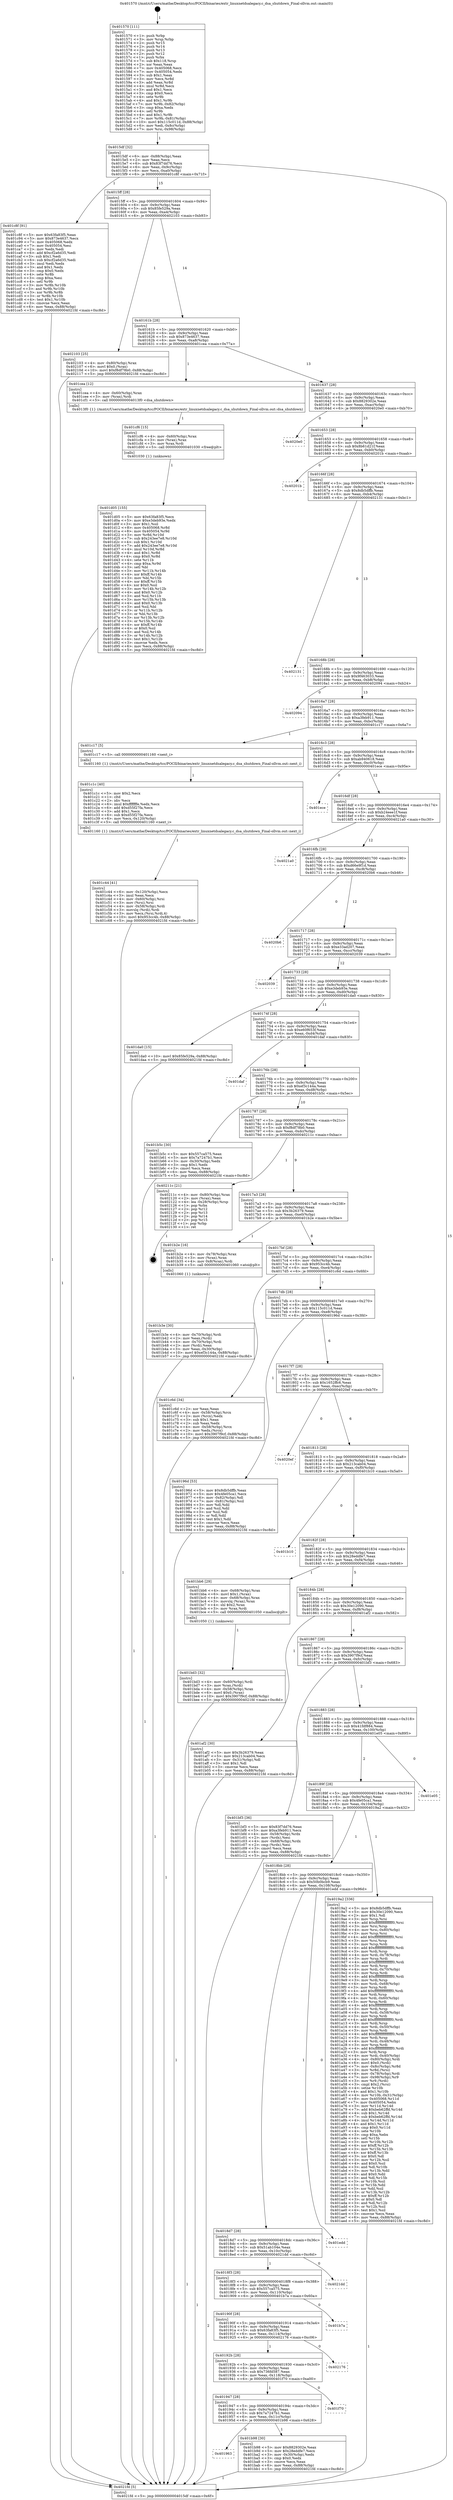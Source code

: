 digraph "0x401570" {
  label = "0x401570 (/mnt/c/Users/mathe/Desktop/tcc/POCII/binaries/extr_linuxnetdsalegacy.c_dsa_shutdown_Final-ollvm.out::main(0))"
  labelloc = "t"
  node[shape=record]

  Entry [label="",width=0.3,height=0.3,shape=circle,fillcolor=black,style=filled]
  "0x4015df" [label="{
     0x4015df [32]\l
     | [instrs]\l
     &nbsp;&nbsp;0x4015df \<+6\>: mov -0x88(%rbp),%eax\l
     &nbsp;&nbsp;0x4015e5 \<+2\>: mov %eax,%ecx\l
     &nbsp;&nbsp;0x4015e7 \<+6\>: sub $0x83f7dd76,%ecx\l
     &nbsp;&nbsp;0x4015ed \<+6\>: mov %eax,-0x9c(%rbp)\l
     &nbsp;&nbsp;0x4015f3 \<+6\>: mov %ecx,-0xa0(%rbp)\l
     &nbsp;&nbsp;0x4015f9 \<+6\>: je 0000000000401c8f \<main+0x71f\>\l
  }"]
  "0x401c8f" [label="{
     0x401c8f [91]\l
     | [instrs]\l
     &nbsp;&nbsp;0x401c8f \<+5\>: mov $0x63fa83f5,%eax\l
     &nbsp;&nbsp;0x401c94 \<+5\>: mov $0x873e4637,%ecx\l
     &nbsp;&nbsp;0x401c99 \<+7\>: mov 0x405068,%edx\l
     &nbsp;&nbsp;0x401ca0 \<+7\>: mov 0x405054,%esi\l
     &nbsp;&nbsp;0x401ca7 \<+2\>: mov %edx,%edi\l
     &nbsp;&nbsp;0x401ca9 \<+6\>: add $0xcf2a6d35,%edi\l
     &nbsp;&nbsp;0x401caf \<+3\>: sub $0x1,%edi\l
     &nbsp;&nbsp;0x401cb2 \<+6\>: sub $0xcf2a6d35,%edi\l
     &nbsp;&nbsp;0x401cb8 \<+3\>: imul %edi,%edx\l
     &nbsp;&nbsp;0x401cbb \<+3\>: and $0x1,%edx\l
     &nbsp;&nbsp;0x401cbe \<+3\>: cmp $0x0,%edx\l
     &nbsp;&nbsp;0x401cc1 \<+4\>: sete %r8b\l
     &nbsp;&nbsp;0x401cc5 \<+3\>: cmp $0xa,%esi\l
     &nbsp;&nbsp;0x401cc8 \<+4\>: setl %r9b\l
     &nbsp;&nbsp;0x401ccc \<+3\>: mov %r8b,%r10b\l
     &nbsp;&nbsp;0x401ccf \<+3\>: and %r9b,%r10b\l
     &nbsp;&nbsp;0x401cd2 \<+3\>: xor %r9b,%r8b\l
     &nbsp;&nbsp;0x401cd5 \<+3\>: or %r8b,%r10b\l
     &nbsp;&nbsp;0x401cd8 \<+4\>: test $0x1,%r10b\l
     &nbsp;&nbsp;0x401cdc \<+3\>: cmovne %ecx,%eax\l
     &nbsp;&nbsp;0x401cdf \<+6\>: mov %eax,-0x88(%rbp)\l
     &nbsp;&nbsp;0x401ce5 \<+5\>: jmp 00000000004021fd \<main+0xc8d\>\l
  }"]
  "0x4015ff" [label="{
     0x4015ff [28]\l
     | [instrs]\l
     &nbsp;&nbsp;0x4015ff \<+5\>: jmp 0000000000401604 \<main+0x94\>\l
     &nbsp;&nbsp;0x401604 \<+6\>: mov -0x9c(%rbp),%eax\l
     &nbsp;&nbsp;0x40160a \<+5\>: sub $0x85fe529a,%eax\l
     &nbsp;&nbsp;0x40160f \<+6\>: mov %eax,-0xa4(%rbp)\l
     &nbsp;&nbsp;0x401615 \<+6\>: je 0000000000402103 \<main+0xb93\>\l
  }"]
  Exit [label="",width=0.3,height=0.3,shape=circle,fillcolor=black,style=filled,peripheries=2]
  "0x402103" [label="{
     0x402103 [25]\l
     | [instrs]\l
     &nbsp;&nbsp;0x402103 \<+4\>: mov -0x80(%rbp),%rax\l
     &nbsp;&nbsp;0x402107 \<+6\>: movl $0x0,(%rax)\l
     &nbsp;&nbsp;0x40210d \<+10\>: movl $0xf8df78b0,-0x88(%rbp)\l
     &nbsp;&nbsp;0x402117 \<+5\>: jmp 00000000004021fd \<main+0xc8d\>\l
  }"]
  "0x40161b" [label="{
     0x40161b [28]\l
     | [instrs]\l
     &nbsp;&nbsp;0x40161b \<+5\>: jmp 0000000000401620 \<main+0xb0\>\l
     &nbsp;&nbsp;0x401620 \<+6\>: mov -0x9c(%rbp),%eax\l
     &nbsp;&nbsp;0x401626 \<+5\>: sub $0x873e4637,%eax\l
     &nbsp;&nbsp;0x40162b \<+6\>: mov %eax,-0xa8(%rbp)\l
     &nbsp;&nbsp;0x401631 \<+6\>: je 0000000000401cea \<main+0x77a\>\l
  }"]
  "0x401d05" [label="{
     0x401d05 [155]\l
     | [instrs]\l
     &nbsp;&nbsp;0x401d05 \<+5\>: mov $0x63fa83f5,%ecx\l
     &nbsp;&nbsp;0x401d0a \<+5\>: mov $0xe3deb93e,%edx\l
     &nbsp;&nbsp;0x401d0f \<+3\>: mov $0x1,%sil\l
     &nbsp;&nbsp;0x401d12 \<+8\>: mov 0x405068,%r8d\l
     &nbsp;&nbsp;0x401d1a \<+8\>: mov 0x405054,%r9d\l
     &nbsp;&nbsp;0x401d22 \<+3\>: mov %r8d,%r10d\l
     &nbsp;&nbsp;0x401d25 \<+7\>: sub $0x243ee7e8,%r10d\l
     &nbsp;&nbsp;0x401d2c \<+4\>: sub $0x1,%r10d\l
     &nbsp;&nbsp;0x401d30 \<+7\>: add $0x243ee7e8,%r10d\l
     &nbsp;&nbsp;0x401d37 \<+4\>: imul %r10d,%r8d\l
     &nbsp;&nbsp;0x401d3b \<+4\>: and $0x1,%r8d\l
     &nbsp;&nbsp;0x401d3f \<+4\>: cmp $0x0,%r8d\l
     &nbsp;&nbsp;0x401d43 \<+4\>: sete %r11b\l
     &nbsp;&nbsp;0x401d47 \<+4\>: cmp $0xa,%r9d\l
     &nbsp;&nbsp;0x401d4b \<+3\>: setl %bl\l
     &nbsp;&nbsp;0x401d4e \<+3\>: mov %r11b,%r14b\l
     &nbsp;&nbsp;0x401d51 \<+4\>: xor $0xff,%r14b\l
     &nbsp;&nbsp;0x401d55 \<+3\>: mov %bl,%r15b\l
     &nbsp;&nbsp;0x401d58 \<+4\>: xor $0xff,%r15b\l
     &nbsp;&nbsp;0x401d5c \<+4\>: xor $0x0,%sil\l
     &nbsp;&nbsp;0x401d60 \<+3\>: mov %r14b,%r12b\l
     &nbsp;&nbsp;0x401d63 \<+4\>: and $0x0,%r12b\l
     &nbsp;&nbsp;0x401d67 \<+3\>: and %sil,%r11b\l
     &nbsp;&nbsp;0x401d6a \<+3\>: mov %r15b,%r13b\l
     &nbsp;&nbsp;0x401d6d \<+4\>: and $0x0,%r13b\l
     &nbsp;&nbsp;0x401d71 \<+3\>: and %sil,%bl\l
     &nbsp;&nbsp;0x401d74 \<+3\>: or %r11b,%r12b\l
     &nbsp;&nbsp;0x401d77 \<+3\>: or %bl,%r13b\l
     &nbsp;&nbsp;0x401d7a \<+3\>: xor %r13b,%r12b\l
     &nbsp;&nbsp;0x401d7d \<+3\>: or %r15b,%r14b\l
     &nbsp;&nbsp;0x401d80 \<+4\>: xor $0xff,%r14b\l
     &nbsp;&nbsp;0x401d84 \<+4\>: or $0x0,%sil\l
     &nbsp;&nbsp;0x401d88 \<+3\>: and %sil,%r14b\l
     &nbsp;&nbsp;0x401d8b \<+3\>: or %r14b,%r12b\l
     &nbsp;&nbsp;0x401d8e \<+4\>: test $0x1,%r12b\l
     &nbsp;&nbsp;0x401d92 \<+3\>: cmovne %edx,%ecx\l
     &nbsp;&nbsp;0x401d95 \<+6\>: mov %ecx,-0x88(%rbp)\l
     &nbsp;&nbsp;0x401d9b \<+5\>: jmp 00000000004021fd \<main+0xc8d\>\l
  }"]
  "0x401cea" [label="{
     0x401cea [12]\l
     | [instrs]\l
     &nbsp;&nbsp;0x401cea \<+4\>: mov -0x60(%rbp),%rax\l
     &nbsp;&nbsp;0x401cee \<+3\>: mov (%rax),%rdi\l
     &nbsp;&nbsp;0x401cf1 \<+5\>: call 00000000004013f0 \<dsa_shutdown\>\l
     | [calls]\l
     &nbsp;&nbsp;0x4013f0 \{1\} (/mnt/c/Users/mathe/Desktop/tcc/POCII/binaries/extr_linuxnetdsalegacy.c_dsa_shutdown_Final-ollvm.out::dsa_shutdown)\l
  }"]
  "0x401637" [label="{
     0x401637 [28]\l
     | [instrs]\l
     &nbsp;&nbsp;0x401637 \<+5\>: jmp 000000000040163c \<main+0xcc\>\l
     &nbsp;&nbsp;0x40163c \<+6\>: mov -0x9c(%rbp),%eax\l
     &nbsp;&nbsp;0x401642 \<+5\>: sub $0x8829302e,%eax\l
     &nbsp;&nbsp;0x401647 \<+6\>: mov %eax,-0xac(%rbp)\l
     &nbsp;&nbsp;0x40164d \<+6\>: je 00000000004020e0 \<main+0xb70\>\l
  }"]
  "0x401cf6" [label="{
     0x401cf6 [15]\l
     | [instrs]\l
     &nbsp;&nbsp;0x401cf6 \<+4\>: mov -0x60(%rbp),%rax\l
     &nbsp;&nbsp;0x401cfa \<+3\>: mov (%rax),%rax\l
     &nbsp;&nbsp;0x401cfd \<+3\>: mov %rax,%rdi\l
     &nbsp;&nbsp;0x401d00 \<+5\>: call 0000000000401030 \<free@plt\>\l
     | [calls]\l
     &nbsp;&nbsp;0x401030 \{1\} (unknown)\l
  }"]
  "0x4020e0" [label="{
     0x4020e0\l
  }", style=dashed]
  "0x401653" [label="{
     0x401653 [28]\l
     | [instrs]\l
     &nbsp;&nbsp;0x401653 \<+5\>: jmp 0000000000401658 \<main+0xe8\>\l
     &nbsp;&nbsp;0x401658 \<+6\>: mov -0x9c(%rbp),%eax\l
     &nbsp;&nbsp;0x40165e \<+5\>: sub $0x8b61d21f,%eax\l
     &nbsp;&nbsp;0x401663 \<+6\>: mov %eax,-0xb0(%rbp)\l
     &nbsp;&nbsp;0x401669 \<+6\>: je 000000000040201b \<main+0xaab\>\l
  }"]
  "0x401c44" [label="{
     0x401c44 [41]\l
     | [instrs]\l
     &nbsp;&nbsp;0x401c44 \<+6\>: mov -0x120(%rbp),%ecx\l
     &nbsp;&nbsp;0x401c4a \<+3\>: imul %eax,%ecx\l
     &nbsp;&nbsp;0x401c4d \<+4\>: mov -0x60(%rbp),%rsi\l
     &nbsp;&nbsp;0x401c51 \<+3\>: mov (%rsi),%rsi\l
     &nbsp;&nbsp;0x401c54 \<+4\>: mov -0x58(%rbp),%rdi\l
     &nbsp;&nbsp;0x401c58 \<+3\>: movslq (%rdi),%rdi\l
     &nbsp;&nbsp;0x401c5b \<+3\>: mov %ecx,(%rsi,%rdi,4)\l
     &nbsp;&nbsp;0x401c5e \<+10\>: movl $0x953cc4b,-0x88(%rbp)\l
     &nbsp;&nbsp;0x401c68 \<+5\>: jmp 00000000004021fd \<main+0xc8d\>\l
  }"]
  "0x40201b" [label="{
     0x40201b\l
  }", style=dashed]
  "0x40166f" [label="{
     0x40166f [28]\l
     | [instrs]\l
     &nbsp;&nbsp;0x40166f \<+5\>: jmp 0000000000401674 \<main+0x104\>\l
     &nbsp;&nbsp;0x401674 \<+6\>: mov -0x9c(%rbp),%eax\l
     &nbsp;&nbsp;0x40167a \<+5\>: sub $0x8db5dffb,%eax\l
     &nbsp;&nbsp;0x40167f \<+6\>: mov %eax,-0xb4(%rbp)\l
     &nbsp;&nbsp;0x401685 \<+6\>: je 0000000000402131 \<main+0xbc1\>\l
  }"]
  "0x401c1c" [label="{
     0x401c1c [40]\l
     | [instrs]\l
     &nbsp;&nbsp;0x401c1c \<+5\>: mov $0x2,%ecx\l
     &nbsp;&nbsp;0x401c21 \<+1\>: cltd\l
     &nbsp;&nbsp;0x401c22 \<+2\>: idiv %ecx\l
     &nbsp;&nbsp;0x401c24 \<+6\>: imul $0xfffffffe,%edx,%ecx\l
     &nbsp;&nbsp;0x401c2a \<+6\>: add $0xd55f27fa,%ecx\l
     &nbsp;&nbsp;0x401c30 \<+3\>: add $0x1,%ecx\l
     &nbsp;&nbsp;0x401c33 \<+6\>: sub $0xd55f27fa,%ecx\l
     &nbsp;&nbsp;0x401c39 \<+6\>: mov %ecx,-0x120(%rbp)\l
     &nbsp;&nbsp;0x401c3f \<+5\>: call 0000000000401160 \<next_i\>\l
     | [calls]\l
     &nbsp;&nbsp;0x401160 \{1\} (/mnt/c/Users/mathe/Desktop/tcc/POCII/binaries/extr_linuxnetdsalegacy.c_dsa_shutdown_Final-ollvm.out::next_i)\l
  }"]
  "0x402131" [label="{
     0x402131\l
  }", style=dashed]
  "0x40168b" [label="{
     0x40168b [28]\l
     | [instrs]\l
     &nbsp;&nbsp;0x40168b \<+5\>: jmp 0000000000401690 \<main+0x120\>\l
     &nbsp;&nbsp;0x401690 \<+6\>: mov -0x9c(%rbp),%eax\l
     &nbsp;&nbsp;0x401696 \<+5\>: sub $0x9f463033,%eax\l
     &nbsp;&nbsp;0x40169b \<+6\>: mov %eax,-0xb8(%rbp)\l
     &nbsp;&nbsp;0x4016a1 \<+6\>: je 0000000000402094 \<main+0xb24\>\l
  }"]
  "0x401bd3" [label="{
     0x401bd3 [32]\l
     | [instrs]\l
     &nbsp;&nbsp;0x401bd3 \<+4\>: mov -0x60(%rbp),%rdi\l
     &nbsp;&nbsp;0x401bd7 \<+3\>: mov %rax,(%rdi)\l
     &nbsp;&nbsp;0x401bda \<+4\>: mov -0x58(%rbp),%rax\l
     &nbsp;&nbsp;0x401bde \<+6\>: movl $0x0,(%rax)\l
     &nbsp;&nbsp;0x401be4 \<+10\>: movl $0x3907f9cf,-0x88(%rbp)\l
     &nbsp;&nbsp;0x401bee \<+5\>: jmp 00000000004021fd \<main+0xc8d\>\l
  }"]
  "0x402094" [label="{
     0x402094\l
  }", style=dashed]
  "0x4016a7" [label="{
     0x4016a7 [28]\l
     | [instrs]\l
     &nbsp;&nbsp;0x4016a7 \<+5\>: jmp 00000000004016ac \<main+0x13c\>\l
     &nbsp;&nbsp;0x4016ac \<+6\>: mov -0x9c(%rbp),%eax\l
     &nbsp;&nbsp;0x4016b2 \<+5\>: sub $0xa3feb911,%eax\l
     &nbsp;&nbsp;0x4016b7 \<+6\>: mov %eax,-0xbc(%rbp)\l
     &nbsp;&nbsp;0x4016bd \<+6\>: je 0000000000401c17 \<main+0x6a7\>\l
  }"]
  "0x401963" [label="{
     0x401963\l
  }", style=dashed]
  "0x401c17" [label="{
     0x401c17 [5]\l
     | [instrs]\l
     &nbsp;&nbsp;0x401c17 \<+5\>: call 0000000000401160 \<next_i\>\l
     | [calls]\l
     &nbsp;&nbsp;0x401160 \{1\} (/mnt/c/Users/mathe/Desktop/tcc/POCII/binaries/extr_linuxnetdsalegacy.c_dsa_shutdown_Final-ollvm.out::next_i)\l
  }"]
  "0x4016c3" [label="{
     0x4016c3 [28]\l
     | [instrs]\l
     &nbsp;&nbsp;0x4016c3 \<+5\>: jmp 00000000004016c8 \<main+0x158\>\l
     &nbsp;&nbsp;0x4016c8 \<+6\>: mov -0x9c(%rbp),%eax\l
     &nbsp;&nbsp;0x4016ce \<+5\>: sub $0xab940618,%eax\l
     &nbsp;&nbsp;0x4016d3 \<+6\>: mov %eax,-0xc0(%rbp)\l
     &nbsp;&nbsp;0x4016d9 \<+6\>: je 0000000000401ece \<main+0x95e\>\l
  }"]
  "0x401b98" [label="{
     0x401b98 [30]\l
     | [instrs]\l
     &nbsp;&nbsp;0x401b98 \<+5\>: mov $0x8829302e,%eax\l
     &nbsp;&nbsp;0x401b9d \<+5\>: mov $0x28eddfe7,%ecx\l
     &nbsp;&nbsp;0x401ba2 \<+3\>: mov -0x30(%rbp),%edx\l
     &nbsp;&nbsp;0x401ba5 \<+3\>: cmp $0x0,%edx\l
     &nbsp;&nbsp;0x401ba8 \<+3\>: cmove %ecx,%eax\l
     &nbsp;&nbsp;0x401bab \<+6\>: mov %eax,-0x88(%rbp)\l
     &nbsp;&nbsp;0x401bb1 \<+5\>: jmp 00000000004021fd \<main+0xc8d\>\l
  }"]
  "0x401ece" [label="{
     0x401ece\l
  }", style=dashed]
  "0x4016df" [label="{
     0x4016df [28]\l
     | [instrs]\l
     &nbsp;&nbsp;0x4016df \<+5\>: jmp 00000000004016e4 \<main+0x174\>\l
     &nbsp;&nbsp;0x4016e4 \<+6\>: mov -0x9c(%rbp),%eax\l
     &nbsp;&nbsp;0x4016ea \<+5\>: sub $0xb24eee1f,%eax\l
     &nbsp;&nbsp;0x4016ef \<+6\>: mov %eax,-0xc4(%rbp)\l
     &nbsp;&nbsp;0x4016f5 \<+6\>: je 00000000004021a0 \<main+0xc30\>\l
  }"]
  "0x401947" [label="{
     0x401947 [28]\l
     | [instrs]\l
     &nbsp;&nbsp;0x401947 \<+5\>: jmp 000000000040194c \<main+0x3dc\>\l
     &nbsp;&nbsp;0x40194c \<+6\>: mov -0x9c(%rbp),%eax\l
     &nbsp;&nbsp;0x401952 \<+5\>: sub $0x7a7247b1,%eax\l
     &nbsp;&nbsp;0x401957 \<+6\>: mov %eax,-0x11c(%rbp)\l
     &nbsp;&nbsp;0x40195d \<+6\>: je 0000000000401b98 \<main+0x628\>\l
  }"]
  "0x4021a0" [label="{
     0x4021a0\l
  }", style=dashed]
  "0x4016fb" [label="{
     0x4016fb [28]\l
     | [instrs]\l
     &nbsp;&nbsp;0x4016fb \<+5\>: jmp 0000000000401700 \<main+0x190\>\l
     &nbsp;&nbsp;0x401700 \<+6\>: mov -0x9c(%rbp),%eax\l
     &nbsp;&nbsp;0x401706 \<+5\>: sub $0xd66e9f1d,%eax\l
     &nbsp;&nbsp;0x40170b \<+6\>: mov %eax,-0xc8(%rbp)\l
     &nbsp;&nbsp;0x401711 \<+6\>: je 00000000004020b6 \<main+0xb46\>\l
  }"]
  "0x401f70" [label="{
     0x401f70\l
  }", style=dashed]
  "0x4020b6" [label="{
     0x4020b6\l
  }", style=dashed]
  "0x401717" [label="{
     0x401717 [28]\l
     | [instrs]\l
     &nbsp;&nbsp;0x401717 \<+5\>: jmp 000000000040171c \<main+0x1ac\>\l
     &nbsp;&nbsp;0x40171c \<+6\>: mov -0x9c(%rbp),%eax\l
     &nbsp;&nbsp;0x401722 \<+5\>: sub $0xe33ad207,%eax\l
     &nbsp;&nbsp;0x401727 \<+6\>: mov %eax,-0xcc(%rbp)\l
     &nbsp;&nbsp;0x40172d \<+6\>: je 0000000000402039 \<main+0xac9\>\l
  }"]
  "0x40192b" [label="{
     0x40192b [28]\l
     | [instrs]\l
     &nbsp;&nbsp;0x40192b \<+5\>: jmp 0000000000401930 \<main+0x3c0\>\l
     &nbsp;&nbsp;0x401930 \<+6\>: mov -0x9c(%rbp),%eax\l
     &nbsp;&nbsp;0x401936 \<+5\>: sub $0x736fd587,%eax\l
     &nbsp;&nbsp;0x40193b \<+6\>: mov %eax,-0x118(%rbp)\l
     &nbsp;&nbsp;0x401941 \<+6\>: je 0000000000401f70 \<main+0xa00\>\l
  }"]
  "0x402039" [label="{
     0x402039\l
  }", style=dashed]
  "0x401733" [label="{
     0x401733 [28]\l
     | [instrs]\l
     &nbsp;&nbsp;0x401733 \<+5\>: jmp 0000000000401738 \<main+0x1c8\>\l
     &nbsp;&nbsp;0x401738 \<+6\>: mov -0x9c(%rbp),%eax\l
     &nbsp;&nbsp;0x40173e \<+5\>: sub $0xe3deb93e,%eax\l
     &nbsp;&nbsp;0x401743 \<+6\>: mov %eax,-0xd0(%rbp)\l
     &nbsp;&nbsp;0x401749 \<+6\>: je 0000000000401da0 \<main+0x830\>\l
  }"]
  "0x402176" [label="{
     0x402176\l
  }", style=dashed]
  "0x401da0" [label="{
     0x401da0 [15]\l
     | [instrs]\l
     &nbsp;&nbsp;0x401da0 \<+10\>: movl $0x85fe529a,-0x88(%rbp)\l
     &nbsp;&nbsp;0x401daa \<+5\>: jmp 00000000004021fd \<main+0xc8d\>\l
  }"]
  "0x40174f" [label="{
     0x40174f [28]\l
     | [instrs]\l
     &nbsp;&nbsp;0x40174f \<+5\>: jmp 0000000000401754 \<main+0x1e4\>\l
     &nbsp;&nbsp;0x401754 \<+6\>: mov -0x9c(%rbp),%eax\l
     &nbsp;&nbsp;0x40175a \<+5\>: sub $0xe60f653f,%eax\l
     &nbsp;&nbsp;0x40175f \<+6\>: mov %eax,-0xd4(%rbp)\l
     &nbsp;&nbsp;0x401765 \<+6\>: je 0000000000401daf \<main+0x83f\>\l
  }"]
  "0x40190f" [label="{
     0x40190f [28]\l
     | [instrs]\l
     &nbsp;&nbsp;0x40190f \<+5\>: jmp 0000000000401914 \<main+0x3a4\>\l
     &nbsp;&nbsp;0x401914 \<+6\>: mov -0x9c(%rbp),%eax\l
     &nbsp;&nbsp;0x40191a \<+5\>: sub $0x63fa83f5,%eax\l
     &nbsp;&nbsp;0x40191f \<+6\>: mov %eax,-0x114(%rbp)\l
     &nbsp;&nbsp;0x401925 \<+6\>: je 0000000000402176 \<main+0xc06\>\l
  }"]
  "0x401daf" [label="{
     0x401daf\l
  }", style=dashed]
  "0x40176b" [label="{
     0x40176b [28]\l
     | [instrs]\l
     &nbsp;&nbsp;0x40176b \<+5\>: jmp 0000000000401770 \<main+0x200\>\l
     &nbsp;&nbsp;0x401770 \<+6\>: mov -0x9c(%rbp),%eax\l
     &nbsp;&nbsp;0x401776 \<+5\>: sub $0xef3c144a,%eax\l
     &nbsp;&nbsp;0x40177b \<+6\>: mov %eax,-0xd8(%rbp)\l
     &nbsp;&nbsp;0x401781 \<+6\>: je 0000000000401b5c \<main+0x5ec\>\l
  }"]
  "0x401b7a" [label="{
     0x401b7a\l
  }", style=dashed]
  "0x401b5c" [label="{
     0x401b5c [30]\l
     | [instrs]\l
     &nbsp;&nbsp;0x401b5c \<+5\>: mov $0x557ca575,%eax\l
     &nbsp;&nbsp;0x401b61 \<+5\>: mov $0x7a7247b1,%ecx\l
     &nbsp;&nbsp;0x401b66 \<+3\>: mov -0x30(%rbp),%edx\l
     &nbsp;&nbsp;0x401b69 \<+3\>: cmp $0x1,%edx\l
     &nbsp;&nbsp;0x401b6c \<+3\>: cmovl %ecx,%eax\l
     &nbsp;&nbsp;0x401b6f \<+6\>: mov %eax,-0x88(%rbp)\l
     &nbsp;&nbsp;0x401b75 \<+5\>: jmp 00000000004021fd \<main+0xc8d\>\l
  }"]
  "0x401787" [label="{
     0x401787 [28]\l
     | [instrs]\l
     &nbsp;&nbsp;0x401787 \<+5\>: jmp 000000000040178c \<main+0x21c\>\l
     &nbsp;&nbsp;0x40178c \<+6\>: mov -0x9c(%rbp),%eax\l
     &nbsp;&nbsp;0x401792 \<+5\>: sub $0xf8df78b0,%eax\l
     &nbsp;&nbsp;0x401797 \<+6\>: mov %eax,-0xdc(%rbp)\l
     &nbsp;&nbsp;0x40179d \<+6\>: je 000000000040211c \<main+0xbac\>\l
  }"]
  "0x4018f3" [label="{
     0x4018f3 [28]\l
     | [instrs]\l
     &nbsp;&nbsp;0x4018f3 \<+5\>: jmp 00000000004018f8 \<main+0x388\>\l
     &nbsp;&nbsp;0x4018f8 \<+6\>: mov -0x9c(%rbp),%eax\l
     &nbsp;&nbsp;0x4018fe \<+5\>: sub $0x557ca575,%eax\l
     &nbsp;&nbsp;0x401903 \<+6\>: mov %eax,-0x110(%rbp)\l
     &nbsp;&nbsp;0x401909 \<+6\>: je 0000000000401b7a \<main+0x60a\>\l
  }"]
  "0x40211c" [label="{
     0x40211c [21]\l
     | [instrs]\l
     &nbsp;&nbsp;0x40211c \<+4\>: mov -0x80(%rbp),%rax\l
     &nbsp;&nbsp;0x402120 \<+2\>: mov (%rax),%eax\l
     &nbsp;&nbsp;0x402122 \<+4\>: lea -0x28(%rbp),%rsp\l
     &nbsp;&nbsp;0x402126 \<+1\>: pop %rbx\l
     &nbsp;&nbsp;0x402127 \<+2\>: pop %r12\l
     &nbsp;&nbsp;0x402129 \<+2\>: pop %r13\l
     &nbsp;&nbsp;0x40212b \<+2\>: pop %r14\l
     &nbsp;&nbsp;0x40212d \<+2\>: pop %r15\l
     &nbsp;&nbsp;0x40212f \<+1\>: pop %rbp\l
     &nbsp;&nbsp;0x402130 \<+1\>: ret\l
  }"]
  "0x4017a3" [label="{
     0x4017a3 [28]\l
     | [instrs]\l
     &nbsp;&nbsp;0x4017a3 \<+5\>: jmp 00000000004017a8 \<main+0x238\>\l
     &nbsp;&nbsp;0x4017a8 \<+6\>: mov -0x9c(%rbp),%eax\l
     &nbsp;&nbsp;0x4017ae \<+5\>: sub $0x3b26379,%eax\l
     &nbsp;&nbsp;0x4017b3 \<+6\>: mov %eax,-0xe0(%rbp)\l
     &nbsp;&nbsp;0x4017b9 \<+6\>: je 0000000000401b2e \<main+0x5be\>\l
  }"]
  "0x4021dd" [label="{
     0x4021dd\l
  }", style=dashed]
  "0x401b2e" [label="{
     0x401b2e [16]\l
     | [instrs]\l
     &nbsp;&nbsp;0x401b2e \<+4\>: mov -0x78(%rbp),%rax\l
     &nbsp;&nbsp;0x401b32 \<+3\>: mov (%rax),%rax\l
     &nbsp;&nbsp;0x401b35 \<+4\>: mov 0x8(%rax),%rdi\l
     &nbsp;&nbsp;0x401b39 \<+5\>: call 0000000000401060 \<atoi@plt\>\l
     | [calls]\l
     &nbsp;&nbsp;0x401060 \{1\} (unknown)\l
  }"]
  "0x4017bf" [label="{
     0x4017bf [28]\l
     | [instrs]\l
     &nbsp;&nbsp;0x4017bf \<+5\>: jmp 00000000004017c4 \<main+0x254\>\l
     &nbsp;&nbsp;0x4017c4 \<+6\>: mov -0x9c(%rbp),%eax\l
     &nbsp;&nbsp;0x4017ca \<+5\>: sub $0x953cc4b,%eax\l
     &nbsp;&nbsp;0x4017cf \<+6\>: mov %eax,-0xe4(%rbp)\l
     &nbsp;&nbsp;0x4017d5 \<+6\>: je 0000000000401c6d \<main+0x6fd\>\l
  }"]
  "0x4018d7" [label="{
     0x4018d7 [28]\l
     | [instrs]\l
     &nbsp;&nbsp;0x4018d7 \<+5\>: jmp 00000000004018dc \<main+0x36c\>\l
     &nbsp;&nbsp;0x4018dc \<+6\>: mov -0x9c(%rbp),%eax\l
     &nbsp;&nbsp;0x4018e2 \<+5\>: sub $0x51ab104e,%eax\l
     &nbsp;&nbsp;0x4018e7 \<+6\>: mov %eax,-0x10c(%rbp)\l
     &nbsp;&nbsp;0x4018ed \<+6\>: je 00000000004021dd \<main+0xc6d\>\l
  }"]
  "0x401c6d" [label="{
     0x401c6d [34]\l
     | [instrs]\l
     &nbsp;&nbsp;0x401c6d \<+2\>: xor %eax,%eax\l
     &nbsp;&nbsp;0x401c6f \<+4\>: mov -0x58(%rbp),%rcx\l
     &nbsp;&nbsp;0x401c73 \<+2\>: mov (%rcx),%edx\l
     &nbsp;&nbsp;0x401c75 \<+3\>: sub $0x1,%eax\l
     &nbsp;&nbsp;0x401c78 \<+2\>: sub %eax,%edx\l
     &nbsp;&nbsp;0x401c7a \<+4\>: mov -0x58(%rbp),%rcx\l
     &nbsp;&nbsp;0x401c7e \<+2\>: mov %edx,(%rcx)\l
     &nbsp;&nbsp;0x401c80 \<+10\>: movl $0x3907f9cf,-0x88(%rbp)\l
     &nbsp;&nbsp;0x401c8a \<+5\>: jmp 00000000004021fd \<main+0xc8d\>\l
  }"]
  "0x4017db" [label="{
     0x4017db [28]\l
     | [instrs]\l
     &nbsp;&nbsp;0x4017db \<+5\>: jmp 00000000004017e0 \<main+0x270\>\l
     &nbsp;&nbsp;0x4017e0 \<+6\>: mov -0x9c(%rbp),%eax\l
     &nbsp;&nbsp;0x4017e6 \<+5\>: sub $0x115c011d,%eax\l
     &nbsp;&nbsp;0x4017eb \<+6\>: mov %eax,-0xe8(%rbp)\l
     &nbsp;&nbsp;0x4017f1 \<+6\>: je 000000000040196d \<main+0x3fd\>\l
  }"]
  "0x401edd" [label="{
     0x401edd\l
  }", style=dashed]
  "0x40196d" [label="{
     0x40196d [53]\l
     | [instrs]\l
     &nbsp;&nbsp;0x40196d \<+5\>: mov $0x8db5dffb,%eax\l
     &nbsp;&nbsp;0x401972 \<+5\>: mov $0x4fe05ca1,%ecx\l
     &nbsp;&nbsp;0x401977 \<+6\>: mov -0x82(%rbp),%dl\l
     &nbsp;&nbsp;0x40197d \<+7\>: mov -0x81(%rbp),%sil\l
     &nbsp;&nbsp;0x401984 \<+3\>: mov %dl,%dil\l
     &nbsp;&nbsp;0x401987 \<+3\>: and %sil,%dil\l
     &nbsp;&nbsp;0x40198a \<+3\>: xor %sil,%dl\l
     &nbsp;&nbsp;0x40198d \<+3\>: or %dl,%dil\l
     &nbsp;&nbsp;0x401990 \<+4\>: test $0x1,%dil\l
     &nbsp;&nbsp;0x401994 \<+3\>: cmovne %ecx,%eax\l
     &nbsp;&nbsp;0x401997 \<+6\>: mov %eax,-0x88(%rbp)\l
     &nbsp;&nbsp;0x40199d \<+5\>: jmp 00000000004021fd \<main+0xc8d\>\l
  }"]
  "0x4017f7" [label="{
     0x4017f7 [28]\l
     | [instrs]\l
     &nbsp;&nbsp;0x4017f7 \<+5\>: jmp 00000000004017fc \<main+0x28c\>\l
     &nbsp;&nbsp;0x4017fc \<+6\>: mov -0x9c(%rbp),%eax\l
     &nbsp;&nbsp;0x401802 \<+5\>: sub $0x1652ffc6,%eax\l
     &nbsp;&nbsp;0x401807 \<+6\>: mov %eax,-0xec(%rbp)\l
     &nbsp;&nbsp;0x40180d \<+6\>: je 00000000004020ef \<main+0xb7f\>\l
  }"]
  "0x4021fd" [label="{
     0x4021fd [5]\l
     | [instrs]\l
     &nbsp;&nbsp;0x4021fd \<+5\>: jmp 00000000004015df \<main+0x6f\>\l
  }"]
  "0x401570" [label="{
     0x401570 [111]\l
     | [instrs]\l
     &nbsp;&nbsp;0x401570 \<+1\>: push %rbp\l
     &nbsp;&nbsp;0x401571 \<+3\>: mov %rsp,%rbp\l
     &nbsp;&nbsp;0x401574 \<+2\>: push %r15\l
     &nbsp;&nbsp;0x401576 \<+2\>: push %r14\l
     &nbsp;&nbsp;0x401578 \<+2\>: push %r13\l
     &nbsp;&nbsp;0x40157a \<+2\>: push %r12\l
     &nbsp;&nbsp;0x40157c \<+1\>: push %rbx\l
     &nbsp;&nbsp;0x40157d \<+7\>: sub $0x118,%rsp\l
     &nbsp;&nbsp;0x401584 \<+2\>: xor %eax,%eax\l
     &nbsp;&nbsp;0x401586 \<+7\>: mov 0x405068,%ecx\l
     &nbsp;&nbsp;0x40158d \<+7\>: mov 0x405054,%edx\l
     &nbsp;&nbsp;0x401594 \<+3\>: sub $0x1,%eax\l
     &nbsp;&nbsp;0x401597 \<+3\>: mov %ecx,%r8d\l
     &nbsp;&nbsp;0x40159a \<+3\>: add %eax,%r8d\l
     &nbsp;&nbsp;0x40159d \<+4\>: imul %r8d,%ecx\l
     &nbsp;&nbsp;0x4015a1 \<+3\>: and $0x1,%ecx\l
     &nbsp;&nbsp;0x4015a4 \<+3\>: cmp $0x0,%ecx\l
     &nbsp;&nbsp;0x4015a7 \<+4\>: sete %r9b\l
     &nbsp;&nbsp;0x4015ab \<+4\>: and $0x1,%r9b\l
     &nbsp;&nbsp;0x4015af \<+7\>: mov %r9b,-0x82(%rbp)\l
     &nbsp;&nbsp;0x4015b6 \<+3\>: cmp $0xa,%edx\l
     &nbsp;&nbsp;0x4015b9 \<+4\>: setl %r9b\l
     &nbsp;&nbsp;0x4015bd \<+4\>: and $0x1,%r9b\l
     &nbsp;&nbsp;0x4015c1 \<+7\>: mov %r9b,-0x81(%rbp)\l
     &nbsp;&nbsp;0x4015c8 \<+10\>: movl $0x115c011d,-0x88(%rbp)\l
     &nbsp;&nbsp;0x4015d2 \<+6\>: mov %edi,-0x8c(%rbp)\l
     &nbsp;&nbsp;0x4015d8 \<+7\>: mov %rsi,-0x98(%rbp)\l
  }"]
  "0x401b3e" [label="{
     0x401b3e [30]\l
     | [instrs]\l
     &nbsp;&nbsp;0x401b3e \<+4\>: mov -0x70(%rbp),%rdi\l
     &nbsp;&nbsp;0x401b42 \<+2\>: mov %eax,(%rdi)\l
     &nbsp;&nbsp;0x401b44 \<+4\>: mov -0x70(%rbp),%rdi\l
     &nbsp;&nbsp;0x401b48 \<+2\>: mov (%rdi),%eax\l
     &nbsp;&nbsp;0x401b4a \<+3\>: mov %eax,-0x30(%rbp)\l
     &nbsp;&nbsp;0x401b4d \<+10\>: movl $0xef3c144a,-0x88(%rbp)\l
     &nbsp;&nbsp;0x401b57 \<+5\>: jmp 00000000004021fd \<main+0xc8d\>\l
  }"]
  "0x4020ef" [label="{
     0x4020ef\l
  }", style=dashed]
  "0x401813" [label="{
     0x401813 [28]\l
     | [instrs]\l
     &nbsp;&nbsp;0x401813 \<+5\>: jmp 0000000000401818 \<main+0x2a8\>\l
     &nbsp;&nbsp;0x401818 \<+6\>: mov -0x9c(%rbp),%eax\l
     &nbsp;&nbsp;0x40181e \<+5\>: sub $0x213cab04,%eax\l
     &nbsp;&nbsp;0x401823 \<+6\>: mov %eax,-0xf0(%rbp)\l
     &nbsp;&nbsp;0x401829 \<+6\>: je 0000000000401b10 \<main+0x5a0\>\l
  }"]
  "0x4018bb" [label="{
     0x4018bb [28]\l
     | [instrs]\l
     &nbsp;&nbsp;0x4018bb \<+5\>: jmp 00000000004018c0 \<main+0x350\>\l
     &nbsp;&nbsp;0x4018c0 \<+6\>: mov -0x9c(%rbp),%eax\l
     &nbsp;&nbsp;0x4018c6 \<+5\>: sub $0x50b0bcb9,%eax\l
     &nbsp;&nbsp;0x4018cb \<+6\>: mov %eax,-0x108(%rbp)\l
     &nbsp;&nbsp;0x4018d1 \<+6\>: je 0000000000401edd \<main+0x96d\>\l
  }"]
  "0x401b10" [label="{
     0x401b10\l
  }", style=dashed]
  "0x40182f" [label="{
     0x40182f [28]\l
     | [instrs]\l
     &nbsp;&nbsp;0x40182f \<+5\>: jmp 0000000000401834 \<main+0x2c4\>\l
     &nbsp;&nbsp;0x401834 \<+6\>: mov -0x9c(%rbp),%eax\l
     &nbsp;&nbsp;0x40183a \<+5\>: sub $0x28eddfe7,%eax\l
     &nbsp;&nbsp;0x40183f \<+6\>: mov %eax,-0xf4(%rbp)\l
     &nbsp;&nbsp;0x401845 \<+6\>: je 0000000000401bb6 \<main+0x646\>\l
  }"]
  "0x4019a2" [label="{
     0x4019a2 [336]\l
     | [instrs]\l
     &nbsp;&nbsp;0x4019a2 \<+5\>: mov $0x8db5dffb,%eax\l
     &nbsp;&nbsp;0x4019a7 \<+5\>: mov $0x30e12090,%ecx\l
     &nbsp;&nbsp;0x4019ac \<+2\>: mov $0x1,%dl\l
     &nbsp;&nbsp;0x4019ae \<+3\>: mov %rsp,%rsi\l
     &nbsp;&nbsp;0x4019b1 \<+4\>: add $0xfffffffffffffff0,%rsi\l
     &nbsp;&nbsp;0x4019b5 \<+3\>: mov %rsi,%rsp\l
     &nbsp;&nbsp;0x4019b8 \<+4\>: mov %rsi,-0x80(%rbp)\l
     &nbsp;&nbsp;0x4019bc \<+3\>: mov %rsp,%rsi\l
     &nbsp;&nbsp;0x4019bf \<+4\>: add $0xfffffffffffffff0,%rsi\l
     &nbsp;&nbsp;0x4019c3 \<+3\>: mov %rsi,%rsp\l
     &nbsp;&nbsp;0x4019c6 \<+3\>: mov %rsp,%rdi\l
     &nbsp;&nbsp;0x4019c9 \<+4\>: add $0xfffffffffffffff0,%rdi\l
     &nbsp;&nbsp;0x4019cd \<+3\>: mov %rdi,%rsp\l
     &nbsp;&nbsp;0x4019d0 \<+4\>: mov %rdi,-0x78(%rbp)\l
     &nbsp;&nbsp;0x4019d4 \<+3\>: mov %rsp,%rdi\l
     &nbsp;&nbsp;0x4019d7 \<+4\>: add $0xfffffffffffffff0,%rdi\l
     &nbsp;&nbsp;0x4019db \<+3\>: mov %rdi,%rsp\l
     &nbsp;&nbsp;0x4019de \<+4\>: mov %rdi,-0x70(%rbp)\l
     &nbsp;&nbsp;0x4019e2 \<+3\>: mov %rsp,%rdi\l
     &nbsp;&nbsp;0x4019e5 \<+4\>: add $0xfffffffffffffff0,%rdi\l
     &nbsp;&nbsp;0x4019e9 \<+3\>: mov %rdi,%rsp\l
     &nbsp;&nbsp;0x4019ec \<+4\>: mov %rdi,-0x68(%rbp)\l
     &nbsp;&nbsp;0x4019f0 \<+3\>: mov %rsp,%rdi\l
     &nbsp;&nbsp;0x4019f3 \<+4\>: add $0xfffffffffffffff0,%rdi\l
     &nbsp;&nbsp;0x4019f7 \<+3\>: mov %rdi,%rsp\l
     &nbsp;&nbsp;0x4019fa \<+4\>: mov %rdi,-0x60(%rbp)\l
     &nbsp;&nbsp;0x4019fe \<+3\>: mov %rsp,%rdi\l
     &nbsp;&nbsp;0x401a01 \<+4\>: add $0xfffffffffffffff0,%rdi\l
     &nbsp;&nbsp;0x401a05 \<+3\>: mov %rdi,%rsp\l
     &nbsp;&nbsp;0x401a08 \<+4\>: mov %rdi,-0x58(%rbp)\l
     &nbsp;&nbsp;0x401a0c \<+3\>: mov %rsp,%rdi\l
     &nbsp;&nbsp;0x401a0f \<+4\>: add $0xfffffffffffffff0,%rdi\l
     &nbsp;&nbsp;0x401a13 \<+3\>: mov %rdi,%rsp\l
     &nbsp;&nbsp;0x401a16 \<+4\>: mov %rdi,-0x50(%rbp)\l
     &nbsp;&nbsp;0x401a1a \<+3\>: mov %rsp,%rdi\l
     &nbsp;&nbsp;0x401a1d \<+4\>: add $0xfffffffffffffff0,%rdi\l
     &nbsp;&nbsp;0x401a21 \<+3\>: mov %rdi,%rsp\l
     &nbsp;&nbsp;0x401a24 \<+4\>: mov %rdi,-0x48(%rbp)\l
     &nbsp;&nbsp;0x401a28 \<+3\>: mov %rsp,%rdi\l
     &nbsp;&nbsp;0x401a2b \<+4\>: add $0xfffffffffffffff0,%rdi\l
     &nbsp;&nbsp;0x401a2f \<+3\>: mov %rdi,%rsp\l
     &nbsp;&nbsp;0x401a32 \<+4\>: mov %rdi,-0x40(%rbp)\l
     &nbsp;&nbsp;0x401a36 \<+4\>: mov -0x80(%rbp),%rdi\l
     &nbsp;&nbsp;0x401a3a \<+6\>: movl $0x0,(%rdi)\l
     &nbsp;&nbsp;0x401a40 \<+7\>: mov -0x8c(%rbp),%r8d\l
     &nbsp;&nbsp;0x401a47 \<+3\>: mov %r8d,(%rsi)\l
     &nbsp;&nbsp;0x401a4a \<+4\>: mov -0x78(%rbp),%rdi\l
     &nbsp;&nbsp;0x401a4e \<+7\>: mov -0x98(%rbp),%r9\l
     &nbsp;&nbsp;0x401a55 \<+3\>: mov %r9,(%rdi)\l
     &nbsp;&nbsp;0x401a58 \<+3\>: cmpl $0x2,(%rsi)\l
     &nbsp;&nbsp;0x401a5b \<+4\>: setne %r10b\l
     &nbsp;&nbsp;0x401a5f \<+4\>: and $0x1,%r10b\l
     &nbsp;&nbsp;0x401a63 \<+4\>: mov %r10b,-0x31(%rbp)\l
     &nbsp;&nbsp;0x401a67 \<+8\>: mov 0x405068,%r11d\l
     &nbsp;&nbsp;0x401a6f \<+7\>: mov 0x405054,%ebx\l
     &nbsp;&nbsp;0x401a76 \<+3\>: mov %r11d,%r14d\l
     &nbsp;&nbsp;0x401a79 \<+7\>: add $0xbeb62ffd,%r14d\l
     &nbsp;&nbsp;0x401a80 \<+4\>: sub $0x1,%r14d\l
     &nbsp;&nbsp;0x401a84 \<+7\>: sub $0xbeb62ffd,%r14d\l
     &nbsp;&nbsp;0x401a8b \<+4\>: imul %r14d,%r11d\l
     &nbsp;&nbsp;0x401a8f \<+4\>: and $0x1,%r11d\l
     &nbsp;&nbsp;0x401a93 \<+4\>: cmp $0x0,%r11d\l
     &nbsp;&nbsp;0x401a97 \<+4\>: sete %r10b\l
     &nbsp;&nbsp;0x401a9b \<+3\>: cmp $0xa,%ebx\l
     &nbsp;&nbsp;0x401a9e \<+4\>: setl %r15b\l
     &nbsp;&nbsp;0x401aa2 \<+3\>: mov %r10b,%r12b\l
     &nbsp;&nbsp;0x401aa5 \<+4\>: xor $0xff,%r12b\l
     &nbsp;&nbsp;0x401aa9 \<+3\>: mov %r15b,%r13b\l
     &nbsp;&nbsp;0x401aac \<+4\>: xor $0xff,%r13b\l
     &nbsp;&nbsp;0x401ab0 \<+3\>: xor $0x0,%dl\l
     &nbsp;&nbsp;0x401ab3 \<+3\>: mov %r12b,%sil\l
     &nbsp;&nbsp;0x401ab6 \<+4\>: and $0x0,%sil\l
     &nbsp;&nbsp;0x401aba \<+3\>: and %dl,%r10b\l
     &nbsp;&nbsp;0x401abd \<+3\>: mov %r13b,%dil\l
     &nbsp;&nbsp;0x401ac0 \<+4\>: and $0x0,%dil\l
     &nbsp;&nbsp;0x401ac4 \<+3\>: and %dl,%r15b\l
     &nbsp;&nbsp;0x401ac7 \<+3\>: or %r10b,%sil\l
     &nbsp;&nbsp;0x401aca \<+3\>: or %r15b,%dil\l
     &nbsp;&nbsp;0x401acd \<+3\>: xor %dil,%sil\l
     &nbsp;&nbsp;0x401ad0 \<+3\>: or %r13b,%r12b\l
     &nbsp;&nbsp;0x401ad3 \<+4\>: xor $0xff,%r12b\l
     &nbsp;&nbsp;0x401ad7 \<+3\>: or $0x0,%dl\l
     &nbsp;&nbsp;0x401ada \<+3\>: and %dl,%r12b\l
     &nbsp;&nbsp;0x401add \<+3\>: or %r12b,%sil\l
     &nbsp;&nbsp;0x401ae0 \<+4\>: test $0x1,%sil\l
     &nbsp;&nbsp;0x401ae4 \<+3\>: cmovne %ecx,%eax\l
     &nbsp;&nbsp;0x401ae7 \<+6\>: mov %eax,-0x88(%rbp)\l
     &nbsp;&nbsp;0x401aed \<+5\>: jmp 00000000004021fd \<main+0xc8d\>\l
  }"]
  "0x401bb6" [label="{
     0x401bb6 [29]\l
     | [instrs]\l
     &nbsp;&nbsp;0x401bb6 \<+4\>: mov -0x68(%rbp),%rax\l
     &nbsp;&nbsp;0x401bba \<+6\>: movl $0x1,(%rax)\l
     &nbsp;&nbsp;0x401bc0 \<+4\>: mov -0x68(%rbp),%rax\l
     &nbsp;&nbsp;0x401bc4 \<+3\>: movslq (%rax),%rax\l
     &nbsp;&nbsp;0x401bc7 \<+4\>: shl $0x2,%rax\l
     &nbsp;&nbsp;0x401bcb \<+3\>: mov %rax,%rdi\l
     &nbsp;&nbsp;0x401bce \<+5\>: call 0000000000401050 \<malloc@plt\>\l
     | [calls]\l
     &nbsp;&nbsp;0x401050 \{1\} (unknown)\l
  }"]
  "0x40184b" [label="{
     0x40184b [28]\l
     | [instrs]\l
     &nbsp;&nbsp;0x40184b \<+5\>: jmp 0000000000401850 \<main+0x2e0\>\l
     &nbsp;&nbsp;0x401850 \<+6\>: mov -0x9c(%rbp),%eax\l
     &nbsp;&nbsp;0x401856 \<+5\>: sub $0x30e12090,%eax\l
     &nbsp;&nbsp;0x40185b \<+6\>: mov %eax,-0xf8(%rbp)\l
     &nbsp;&nbsp;0x401861 \<+6\>: je 0000000000401af2 \<main+0x582\>\l
  }"]
  "0x40189f" [label="{
     0x40189f [28]\l
     | [instrs]\l
     &nbsp;&nbsp;0x40189f \<+5\>: jmp 00000000004018a4 \<main+0x334\>\l
     &nbsp;&nbsp;0x4018a4 \<+6\>: mov -0x9c(%rbp),%eax\l
     &nbsp;&nbsp;0x4018aa \<+5\>: sub $0x4fe05ca1,%eax\l
     &nbsp;&nbsp;0x4018af \<+6\>: mov %eax,-0x104(%rbp)\l
     &nbsp;&nbsp;0x4018b5 \<+6\>: je 00000000004019a2 \<main+0x432\>\l
  }"]
  "0x401af2" [label="{
     0x401af2 [30]\l
     | [instrs]\l
     &nbsp;&nbsp;0x401af2 \<+5\>: mov $0x3b26379,%eax\l
     &nbsp;&nbsp;0x401af7 \<+5\>: mov $0x213cab04,%ecx\l
     &nbsp;&nbsp;0x401afc \<+3\>: mov -0x31(%rbp),%dl\l
     &nbsp;&nbsp;0x401aff \<+3\>: test $0x1,%dl\l
     &nbsp;&nbsp;0x401b02 \<+3\>: cmovne %ecx,%eax\l
     &nbsp;&nbsp;0x401b05 \<+6\>: mov %eax,-0x88(%rbp)\l
     &nbsp;&nbsp;0x401b0b \<+5\>: jmp 00000000004021fd \<main+0xc8d\>\l
  }"]
  "0x401867" [label="{
     0x401867 [28]\l
     | [instrs]\l
     &nbsp;&nbsp;0x401867 \<+5\>: jmp 000000000040186c \<main+0x2fc\>\l
     &nbsp;&nbsp;0x40186c \<+6\>: mov -0x9c(%rbp),%eax\l
     &nbsp;&nbsp;0x401872 \<+5\>: sub $0x3907f9cf,%eax\l
     &nbsp;&nbsp;0x401877 \<+6\>: mov %eax,-0xfc(%rbp)\l
     &nbsp;&nbsp;0x40187d \<+6\>: je 0000000000401bf3 \<main+0x683\>\l
  }"]
  "0x401e05" [label="{
     0x401e05\l
  }", style=dashed]
  "0x401bf3" [label="{
     0x401bf3 [36]\l
     | [instrs]\l
     &nbsp;&nbsp;0x401bf3 \<+5\>: mov $0x83f7dd76,%eax\l
     &nbsp;&nbsp;0x401bf8 \<+5\>: mov $0xa3feb911,%ecx\l
     &nbsp;&nbsp;0x401bfd \<+4\>: mov -0x58(%rbp),%rdx\l
     &nbsp;&nbsp;0x401c01 \<+2\>: mov (%rdx),%esi\l
     &nbsp;&nbsp;0x401c03 \<+4\>: mov -0x68(%rbp),%rdx\l
     &nbsp;&nbsp;0x401c07 \<+2\>: cmp (%rdx),%esi\l
     &nbsp;&nbsp;0x401c09 \<+3\>: cmovl %ecx,%eax\l
     &nbsp;&nbsp;0x401c0c \<+6\>: mov %eax,-0x88(%rbp)\l
     &nbsp;&nbsp;0x401c12 \<+5\>: jmp 00000000004021fd \<main+0xc8d\>\l
  }"]
  "0x401883" [label="{
     0x401883 [28]\l
     | [instrs]\l
     &nbsp;&nbsp;0x401883 \<+5\>: jmp 0000000000401888 \<main+0x318\>\l
     &nbsp;&nbsp;0x401888 \<+6\>: mov -0x9c(%rbp),%eax\l
     &nbsp;&nbsp;0x40188e \<+5\>: sub $0x41fdf884,%eax\l
     &nbsp;&nbsp;0x401893 \<+6\>: mov %eax,-0x100(%rbp)\l
     &nbsp;&nbsp;0x401899 \<+6\>: je 0000000000401e05 \<main+0x895\>\l
  }"]
  Entry -> "0x401570" [label=" 1"]
  "0x4015df" -> "0x401c8f" [label=" 1"]
  "0x4015df" -> "0x4015ff" [label=" 15"]
  "0x40211c" -> Exit [label=" 1"]
  "0x4015ff" -> "0x402103" [label=" 1"]
  "0x4015ff" -> "0x40161b" [label=" 14"]
  "0x402103" -> "0x4021fd" [label=" 1"]
  "0x40161b" -> "0x401cea" [label=" 1"]
  "0x40161b" -> "0x401637" [label=" 13"]
  "0x401da0" -> "0x4021fd" [label=" 1"]
  "0x401637" -> "0x4020e0" [label=" 0"]
  "0x401637" -> "0x401653" [label=" 13"]
  "0x401d05" -> "0x4021fd" [label=" 1"]
  "0x401653" -> "0x40201b" [label=" 0"]
  "0x401653" -> "0x40166f" [label=" 13"]
  "0x401cf6" -> "0x401d05" [label=" 1"]
  "0x40166f" -> "0x402131" [label=" 0"]
  "0x40166f" -> "0x40168b" [label=" 13"]
  "0x401cea" -> "0x401cf6" [label=" 1"]
  "0x40168b" -> "0x402094" [label=" 0"]
  "0x40168b" -> "0x4016a7" [label=" 13"]
  "0x401c8f" -> "0x4021fd" [label=" 1"]
  "0x4016a7" -> "0x401c17" [label=" 1"]
  "0x4016a7" -> "0x4016c3" [label=" 12"]
  "0x401c6d" -> "0x4021fd" [label=" 1"]
  "0x4016c3" -> "0x401ece" [label=" 0"]
  "0x4016c3" -> "0x4016df" [label=" 12"]
  "0x401c44" -> "0x4021fd" [label=" 1"]
  "0x4016df" -> "0x4021a0" [label=" 0"]
  "0x4016df" -> "0x4016fb" [label=" 12"]
  "0x401c17" -> "0x401c1c" [label=" 1"]
  "0x4016fb" -> "0x4020b6" [label=" 0"]
  "0x4016fb" -> "0x401717" [label=" 12"]
  "0x401bf3" -> "0x4021fd" [label=" 2"]
  "0x401717" -> "0x402039" [label=" 0"]
  "0x401717" -> "0x401733" [label=" 12"]
  "0x401bb6" -> "0x401bd3" [label=" 1"]
  "0x401733" -> "0x401da0" [label=" 1"]
  "0x401733" -> "0x40174f" [label=" 11"]
  "0x401b98" -> "0x4021fd" [label=" 1"]
  "0x40174f" -> "0x401daf" [label=" 0"]
  "0x40174f" -> "0x40176b" [label=" 11"]
  "0x401947" -> "0x401b98" [label=" 1"]
  "0x40176b" -> "0x401b5c" [label=" 1"]
  "0x40176b" -> "0x401787" [label=" 10"]
  "0x401c1c" -> "0x401c44" [label=" 1"]
  "0x401787" -> "0x40211c" [label=" 1"]
  "0x401787" -> "0x4017a3" [label=" 9"]
  "0x40192b" -> "0x401f70" [label=" 0"]
  "0x4017a3" -> "0x401b2e" [label=" 1"]
  "0x4017a3" -> "0x4017bf" [label=" 8"]
  "0x401bd3" -> "0x4021fd" [label=" 1"]
  "0x4017bf" -> "0x401c6d" [label=" 1"]
  "0x4017bf" -> "0x4017db" [label=" 7"]
  "0x40190f" -> "0x402176" [label=" 0"]
  "0x4017db" -> "0x40196d" [label=" 1"]
  "0x4017db" -> "0x4017f7" [label=" 6"]
  "0x40196d" -> "0x4021fd" [label=" 1"]
  "0x401570" -> "0x4015df" [label=" 1"]
  "0x4021fd" -> "0x4015df" [label=" 15"]
  "0x401947" -> "0x401963" [label=" 0"]
  "0x4017f7" -> "0x4020ef" [label=" 0"]
  "0x4017f7" -> "0x401813" [label=" 6"]
  "0x4018f3" -> "0x401b7a" [label=" 0"]
  "0x401813" -> "0x401b10" [label=" 0"]
  "0x401813" -> "0x40182f" [label=" 6"]
  "0x4018d7" -> "0x4018f3" [label=" 1"]
  "0x40182f" -> "0x401bb6" [label=" 1"]
  "0x40182f" -> "0x40184b" [label=" 5"]
  "0x4018d7" -> "0x4021dd" [label=" 0"]
  "0x40184b" -> "0x401af2" [label=" 1"]
  "0x40184b" -> "0x401867" [label=" 4"]
  "0x4018bb" -> "0x4018d7" [label=" 1"]
  "0x401867" -> "0x401bf3" [label=" 2"]
  "0x401867" -> "0x401883" [label=" 2"]
  "0x4018bb" -> "0x401edd" [label=" 0"]
  "0x401883" -> "0x401e05" [label=" 0"]
  "0x401883" -> "0x40189f" [label=" 2"]
  "0x40190f" -> "0x40192b" [label=" 1"]
  "0x40189f" -> "0x4019a2" [label=" 1"]
  "0x40189f" -> "0x4018bb" [label=" 1"]
  "0x40192b" -> "0x401947" [label=" 1"]
  "0x4019a2" -> "0x4021fd" [label=" 1"]
  "0x401af2" -> "0x4021fd" [label=" 1"]
  "0x401b2e" -> "0x401b3e" [label=" 1"]
  "0x401b3e" -> "0x4021fd" [label=" 1"]
  "0x401b5c" -> "0x4021fd" [label=" 1"]
  "0x4018f3" -> "0x40190f" [label=" 1"]
}
